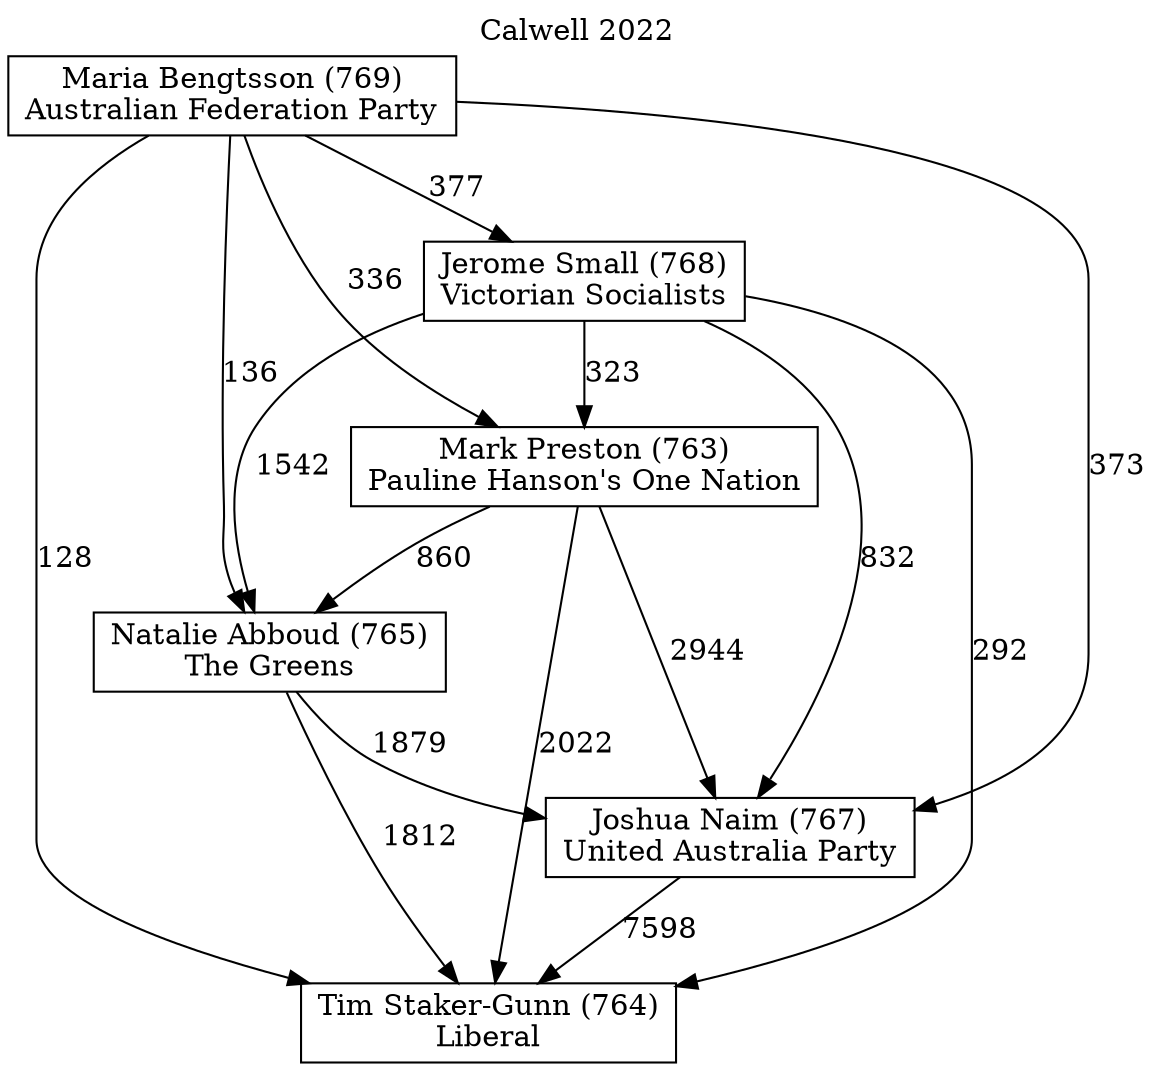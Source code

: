 // House preference flow
digraph "Tim Staker-Gunn (764)_Calwell_2022" {
	graph [label="Calwell 2022" labelloc=t mclimit=10]
	node [shape=box]
	"Tim Staker-Gunn (764)" [label="Tim Staker-Gunn (764)
Liberal"]
	"Joshua Naim (767)" [label="Joshua Naim (767)
United Australia Party"]
	"Natalie Abboud (765)" [label="Natalie Abboud (765)
The Greens"]
	"Mark Preston (763)" [label="Mark Preston (763)
Pauline Hanson's One Nation"]
	"Jerome Small (768)" [label="Jerome Small (768)
Victorian Socialists"]
	"Maria Bengtsson (769)" [label="Maria Bengtsson (769)
Australian Federation Party"]
	"Joshua Naim (767)" -> "Tim Staker-Gunn (764)" [label=7598]
	"Natalie Abboud (765)" -> "Joshua Naim (767)" [label=1879]
	"Mark Preston (763)" -> "Natalie Abboud (765)" [label=860]
	"Jerome Small (768)" -> "Mark Preston (763)" [label=323]
	"Maria Bengtsson (769)" -> "Jerome Small (768)" [label=377]
	"Natalie Abboud (765)" -> "Tim Staker-Gunn (764)" [label=1812]
	"Mark Preston (763)" -> "Tim Staker-Gunn (764)" [label=2022]
	"Jerome Small (768)" -> "Tim Staker-Gunn (764)" [label=292]
	"Maria Bengtsson (769)" -> "Tim Staker-Gunn (764)" [label=128]
	"Maria Bengtsson (769)" -> "Mark Preston (763)" [label=336]
	"Jerome Small (768)" -> "Natalie Abboud (765)" [label=1542]
	"Maria Bengtsson (769)" -> "Natalie Abboud (765)" [label=136]
	"Mark Preston (763)" -> "Joshua Naim (767)" [label=2944]
	"Jerome Small (768)" -> "Joshua Naim (767)" [label=832]
	"Maria Bengtsson (769)" -> "Joshua Naim (767)" [label=373]
}
